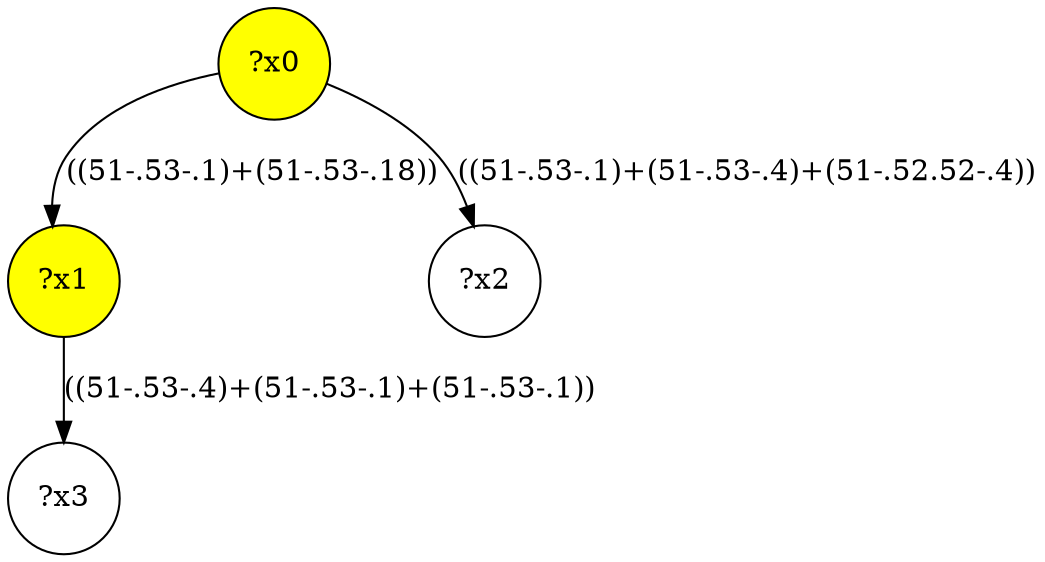 digraph g {
	x0 [fillcolor="yellow", style="filled," shape=circle, label="?x0"];
	x1 [fillcolor="yellow", style="filled," shape=circle, label="?x1"];
	x0 -> x1 [label="((51-.53-.1)+(51-.53-.18))"];
	x2 [shape=circle, label="?x2"];
	x0 -> x2 [label="((51-.53-.1)+(51-.53-.4)+(51-.52.52-.4))"];
	x3 [shape=circle, label="?x3"];
	x1 -> x3 [label="((51-.53-.4)+(51-.53-.1)+(51-.53-.1))"];
}
